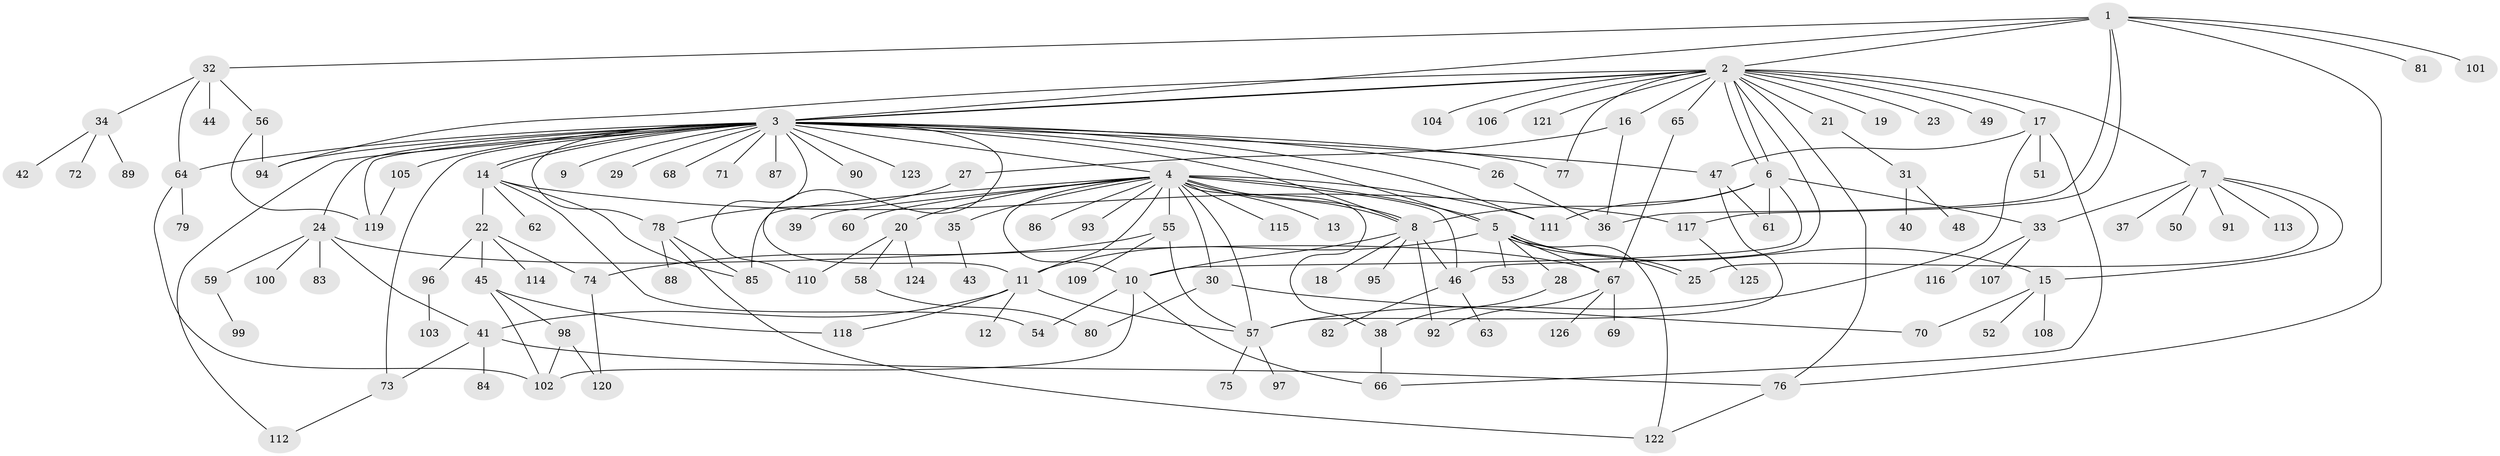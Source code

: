 // coarse degree distribution, {8: 0.022727272727272728, 16: 0.011363636363636364, 28: 0.011363636363636364, 18: 0.011363636363636364, 9: 0.011363636363636364, 1: 0.5, 6: 0.011363636363636364, 7: 0.022727272727272728, 5: 0.07954545454545454, 3: 0.09090909090909091, 4: 0.045454545454545456, 2: 0.17045454545454544, 10: 0.011363636363636364}
// Generated by graph-tools (version 1.1) at 2025/18/03/04/25 18:18:03]
// undirected, 126 vertices, 186 edges
graph export_dot {
graph [start="1"]
  node [color=gray90,style=filled];
  1;
  2;
  3;
  4;
  5;
  6;
  7;
  8;
  9;
  10;
  11;
  12;
  13;
  14;
  15;
  16;
  17;
  18;
  19;
  20;
  21;
  22;
  23;
  24;
  25;
  26;
  27;
  28;
  29;
  30;
  31;
  32;
  33;
  34;
  35;
  36;
  37;
  38;
  39;
  40;
  41;
  42;
  43;
  44;
  45;
  46;
  47;
  48;
  49;
  50;
  51;
  52;
  53;
  54;
  55;
  56;
  57;
  58;
  59;
  60;
  61;
  62;
  63;
  64;
  65;
  66;
  67;
  68;
  69;
  70;
  71;
  72;
  73;
  74;
  75;
  76;
  77;
  78;
  79;
  80;
  81;
  82;
  83;
  84;
  85;
  86;
  87;
  88;
  89;
  90;
  91;
  92;
  93;
  94;
  95;
  96;
  97;
  98;
  99;
  100;
  101;
  102;
  103;
  104;
  105;
  106;
  107;
  108;
  109;
  110;
  111;
  112;
  113;
  114;
  115;
  116;
  117;
  118;
  119;
  120;
  121;
  122;
  123;
  124;
  125;
  126;
  1 -- 2;
  1 -- 3;
  1 -- 32;
  1 -- 36;
  1 -- 76;
  1 -- 81;
  1 -- 101;
  1 -- 117;
  2 -- 3;
  2 -- 3;
  2 -- 6;
  2 -- 6;
  2 -- 7;
  2 -- 16;
  2 -- 17;
  2 -- 19;
  2 -- 21;
  2 -- 23;
  2 -- 46;
  2 -- 49;
  2 -- 65;
  2 -- 76;
  2 -- 77;
  2 -- 94;
  2 -- 104;
  2 -- 106;
  2 -- 121;
  3 -- 4;
  3 -- 5;
  3 -- 8;
  3 -- 9;
  3 -- 11;
  3 -- 14;
  3 -- 14;
  3 -- 24;
  3 -- 26;
  3 -- 29;
  3 -- 47;
  3 -- 64;
  3 -- 68;
  3 -- 71;
  3 -- 73;
  3 -- 77;
  3 -- 78;
  3 -- 87;
  3 -- 90;
  3 -- 94;
  3 -- 105;
  3 -- 110;
  3 -- 111;
  3 -- 112;
  3 -- 119;
  3 -- 123;
  4 -- 5;
  4 -- 8;
  4 -- 8;
  4 -- 10;
  4 -- 11;
  4 -- 13;
  4 -- 20;
  4 -- 30;
  4 -- 35;
  4 -- 38;
  4 -- 39;
  4 -- 46;
  4 -- 55;
  4 -- 57;
  4 -- 60;
  4 -- 85;
  4 -- 86;
  4 -- 93;
  4 -- 111;
  4 -- 115;
  5 -- 11;
  5 -- 15;
  5 -- 25;
  5 -- 25;
  5 -- 28;
  5 -- 53;
  5 -- 67;
  5 -- 122;
  6 -- 8;
  6 -- 10;
  6 -- 33;
  6 -- 61;
  6 -- 111;
  7 -- 15;
  7 -- 25;
  7 -- 33;
  7 -- 37;
  7 -- 50;
  7 -- 91;
  7 -- 113;
  8 -- 10;
  8 -- 18;
  8 -- 46;
  8 -- 92;
  8 -- 95;
  10 -- 54;
  10 -- 66;
  10 -- 102;
  11 -- 12;
  11 -- 41;
  11 -- 57;
  11 -- 118;
  14 -- 22;
  14 -- 54;
  14 -- 62;
  14 -- 85;
  14 -- 117;
  15 -- 52;
  15 -- 70;
  15 -- 108;
  16 -- 27;
  16 -- 36;
  17 -- 47;
  17 -- 51;
  17 -- 57;
  17 -- 66;
  20 -- 58;
  20 -- 110;
  20 -- 124;
  21 -- 31;
  22 -- 45;
  22 -- 74;
  22 -- 96;
  22 -- 114;
  24 -- 41;
  24 -- 59;
  24 -- 67;
  24 -- 83;
  24 -- 100;
  26 -- 36;
  27 -- 78;
  28 -- 38;
  30 -- 70;
  30 -- 80;
  31 -- 40;
  31 -- 48;
  32 -- 34;
  32 -- 44;
  32 -- 56;
  32 -- 64;
  33 -- 107;
  33 -- 116;
  34 -- 42;
  34 -- 72;
  34 -- 89;
  35 -- 43;
  38 -- 66;
  41 -- 73;
  41 -- 76;
  41 -- 84;
  45 -- 98;
  45 -- 102;
  45 -- 118;
  46 -- 63;
  46 -- 82;
  47 -- 57;
  47 -- 61;
  55 -- 57;
  55 -- 74;
  55 -- 109;
  56 -- 94;
  56 -- 119;
  57 -- 75;
  57 -- 97;
  58 -- 80;
  59 -- 99;
  64 -- 79;
  64 -- 102;
  65 -- 67;
  67 -- 69;
  67 -- 92;
  67 -- 126;
  73 -- 112;
  74 -- 120;
  76 -- 122;
  78 -- 85;
  78 -- 88;
  78 -- 122;
  96 -- 103;
  98 -- 102;
  98 -- 120;
  105 -- 119;
  117 -- 125;
}
